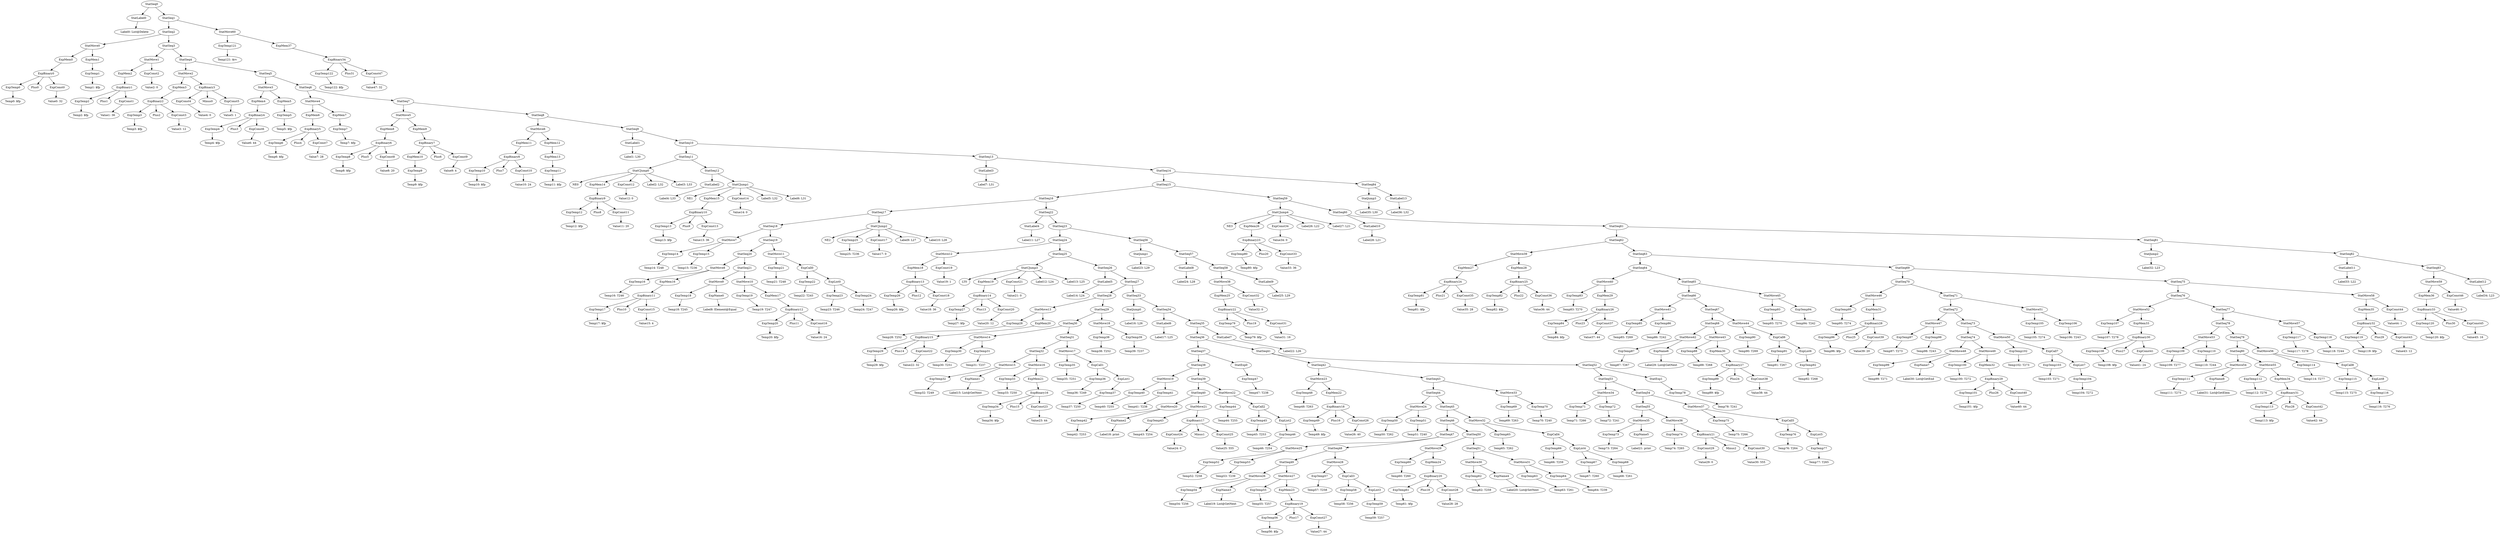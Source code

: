 digraph {
	ordering = out;
	ExpTemp122 -> "Temp122: $fp";
	StatMove60 -> ExpTemp121;
	StatMove60 -> ExpMem37;
	ExpTemp121 -> "Temp121: $rv";
	StatSeq1 -> StatSeq2;
	StatSeq1 -> StatMove60;
	StatLabel13 -> "Label36: L32";
	StatSeq84 -> StatJump3;
	StatSeq84 -> StatLabel13;
	StatJump3 -> "Label35: L30";
	StatSeq14 -> StatSeq15;
	StatSeq14 -> StatSeq84;
	StatLabel12 -> "Label34: L23";
	ExpConst46 -> "Value46: 0";
	StatMove59 -> ExpMem36;
	StatMove59 -> ExpConst46;
	ExpMem36 -> ExpBinary33;
	ExpConst45 -> "Value45: 16";
	ExpBinary33 -> ExpTemp120;
	ExpBinary33 -> Plus30;
	ExpBinary33 -> ExpConst45;
	ExpTemp120 -> "Temp120: $fp";
	StatSeq81 -> StatJump2;
	StatSeq81 -> StatSeq82;
	StatJump2 -> "Label32: L23";
	ExpConst44 -> "Value44: 1";
	ExpBinary32 -> ExpTemp119;
	ExpBinary32 -> Plus29;
	ExpBinary32 -> ExpConst43;
	ExpTemp119 -> "Temp119: $fp";
	ExpTemp118 -> "Temp118: T244";
	StatMove57 -> ExpTemp117;
	StatMove57 -> ExpTemp118;
	StatSeq36 -> StatSeq37;
	StatSeq36 -> StatSeq41;
	StatMove26 -> ExpTemp54;
	StatMove26 -> ExpName3;
	StatSeq72 -> StatMove47;
	StatSeq72 -> StatSeq73;
	StatMove21 -> ExpTemp43;
	StatMove21 -> ExpBinary17;
	ExpMem27 -> ExpBinary24;
	ExpName2 -> "Label18: print";
	StatMove20 -> ExpTemp42;
	StatMove20 -> ExpName2;
	ExpMem37 -> ExpBinary34;
	ExpTemp44 -> "Temp44: T255";
	StatMove11 -> ExpTemp21;
	StatMove11 -> ExpCall0;
	StatJump0 -> "Label16: L26";
	ExpTemp111 -> "Temp111: T275";
	StatMove18 -> ExpTemp38;
	StatMove18 -> ExpTemp39;
	ExpBinary34 -> ExpTemp122;
	ExpBinary34 -> Plus31;
	ExpBinary34 -> ExpConst47;
	StatSeq68 -> StatMove42;
	StatSeq68 -> StatMove43;
	StatSeq63 -> StatSeq64;
	StatSeq63 -> StatSeq69;
	ExpName6 -> "Label29: List@GetNext";
	StatSeq29 -> StatSeq30;
	StatSeq29 -> StatMove18;
	ExpConst20 -> "Value20: 12";
	ExpTemp38 -> "Temp38: T252";
	ExpTemp69 -> "Temp69: T263";
	ExpMem19 -> ExpBinary14;
	ExpTemp36 -> "Temp36: T249";
	ExpMem0 -> ExpBinary0;
	StatSeq4 -> StatMove2;
	StatSeq4 -> StatSeq5;
	ExpTemp34 -> "Temp34: $fp";
	ExpName1 -> "Label15: List@GetNext";
	ExpMem11 -> ExpBinary8;
	StatMove14 -> ExpTemp30;
	StatMove14 -> ExpTemp31;
	StatSeq75 -> StatSeq76;
	StatSeq75 -> StatMove58;
	ExpTemp30 -> "Temp30: T251";
	StatSeq28 -> StatMove13;
	StatSeq28 -> StatSeq29;
	ExpMem20 -> ExpBinary15;
	ExpTemp40 -> "Temp40: T255";
	ExpBinary3 -> ExpConst4;
	ExpBinary3 -> Minus0;
	ExpBinary3 -> ExpConst5;
	ExpTemp67 -> "Temp67: T260";
	StatSeq34 -> StatLabel6;
	StatSeq34 -> StatSeq35;
	StatSeq65 -> StatSeq66;
	StatSeq65 -> StatMove45;
	ExpCall2 -> ExpTemp45;
	ExpCall2 -> ExpList2;
	ExpBinary15 -> ExpTemp29;
	ExpBinary15 -> Plus14;
	ExpBinary15 -> ExpConst22;
	ExpTemp49 -> "Temp49: $fp";
	ExpTemp27 -> "Temp27: $fp";
	ExpTemp89 -> "Temp89: $fp";
	ExpTemp46 -> "Temp46: T254";
	ExpMem7 -> ExpTemp7;
	ExpConst13 -> "Value13: 36";
	StatCJump3 -> LT0;
	StatCJump3 -> ExpMem19;
	StatCJump3 -> ExpConst21;
	StatCJump3 -> "Label12: L24";
	StatCJump3 -> "Label13: L25";
	ExpTemp55 -> "Temp55: T257";
	ExpBinary21 -> ExpConst29;
	ExpBinary21 -> Minus2;
	ExpBinary21 -> ExpConst30;
	StatSeq25 -> StatCJump3;
	StatSeq25 -> StatSeq26;
	StatSeq24 -> StatMove12;
	StatSeq24 -> StatSeq25;
	ExpMem35 -> ExpBinary32;
	StatSeq46 -> StatSeq47;
	StatSeq46 -> StatSeq50;
	ExpMem18 -> ExpBinary13;
	StatSeq40 -> StatMove20;
	StatSeq40 -> StatMove21;
	ExpTemp41 -> "Temp41: T238";
	StatMove39 -> ExpMem27;
	StatMove39 -> ExpMem28;
	ExpTemp93 -> "Temp93: T270";
	ExpTemp26 -> "Temp26: $fp";
	StatSeq22 -> StatLabel4;
	StatSeq22 -> StatSeq23;
	StatSeq19 -> StatSeq20;
	StatSeq19 -> StatMove11;
	StatLabel4 -> "Label11: L27";
	ExpConst17 -> "Value17: 0";
	StatSeq61 -> StatSeq62;
	StatSeq61 -> StatSeq81;
	StatMove51 -> ExpTemp105;
	StatMove51 -> ExpTemp106;
	ExpTemp25 -> "Temp25: T236";
	ExpTemp24 -> "Temp24: T247";
	ExpTemp42 -> "Temp42: T253";
	ExpTemp31 -> "Temp31: T237";
	StatSeq27 -> StatSeq28;
	StatSeq27 -> StatSeq33;
	ExpList5 -> ExpTemp77;
	ExpTemp3 -> "Temp3: $fp";
	ExpBinary18 -> ExpTemp49;
	ExpBinary18 -> Plus16;
	ExpBinary18 -> ExpConst26;
	StatLabel8 -> "Label24: L28";
	ExpCall0 -> ExpTemp22;
	ExpCall0 -> ExpList0;
	ExpList2 -> ExpTemp46;
	StatSeq69 -> StatSeq70;
	StatSeq69 -> StatSeq75;
	ExpConst43 -> "Value43: 12";
	StatSeq32 -> StatMove15;
	StatSeq32 -> StatMove16;
	ExpTemp28 -> "Temp28: T252";
	ExpBinary20 -> ExpTemp61;
	ExpBinary20 -> Plus18;
	ExpBinary20 -> ExpConst28;
	ExpConst21 -> "Value21: 0";
	ExpTemp22 -> "Temp22: T245";
	StatMove27 -> ExpTemp55;
	StatMove27 -> ExpMem23;
	ExpTemp21 -> "Temp21: T248";
	ExpConst7 -> "Value7: 28";
	ExpCall1 -> ExpTemp36;
	ExpCall1 -> ExpList1;
	ExpMem17 -> ExpBinary12;
	ExpConst16 -> "Value16: 24";
	StatSeq37 -> StatSeq38;
	StatSeq37 -> StatExp0;
	ExpMem6 -> ExpBinary5;
	ExpConst18 -> "Value18: 36";
	ExpConst26 -> "Value26: 40";
	ExpBinary12 -> ExpTemp20;
	ExpBinary12 -> Plus11;
	ExpBinary12 -> ExpConst16;
	StatMove6 -> ExpMem11;
	StatMove6 -> ExpMem12;
	StatMove10 -> ExpTemp19;
	StatMove10 -> ExpMem17;
	ExpMem4 -> ExpBinary4;
	StatSeq21 -> StatMove9;
	StatSeq21 -> StatMove10;
	ExpConst4 -> "Value4: 0";
	ExpBinary5 -> ExpTemp6;
	ExpBinary5 -> Plus4;
	ExpBinary5 -> ExpConst7;
	StatLabel11 -> "Label33: L22";
	ExpBinary7 -> ExpMem10;
	ExpBinary7 -> Plus6;
	ExpBinary7 -> ExpConst9;
	StatMove22 -> ExpTemp44;
	StatMove22 -> ExpCall2;
	ExpConst5 -> "Value5: 1";
	ExpBinary8 -> ExpTemp10;
	ExpBinary8 -> Plus7;
	ExpBinary8 -> ExpConst10;
	StatLabel0 -> "Label0: List@Delete";
	StatMove45 -> ExpTemp93;
	StatMove45 -> ExpTemp94;
	ExpTemp43 -> "Temp43: T254";
	ExpTemp7 -> "Temp7: $fp";
	ExpTemp0 -> "Temp0: $fp";
	StatMove19 -> ExpTemp40;
	StatMove19 -> ExpTemp41;
	ExpTemp61 -> "Temp61: $fp";
	StatLabel5 -> "Label14: L24";
	ExpTemp4 -> "Temp4: $fp";
	StatSeq12 -> StatLabel2;
	StatSeq12 -> StatCJump1;
	StatExp0 -> ExpTemp47;
	ExpTemp2 -> "Temp2: $fp";
	StatSeq20 -> StatMove8;
	StatSeq20 -> StatSeq21;
	StatMove50 -> ExpTemp102;
	StatMove50 -> ExpCall7;
	StatSeq64 -> StatMove40;
	StatSeq64 -> StatSeq65;
	ExpTemp97 -> "Temp97: T273";
	ExpTemp58 -> "Temp58: T256";
	StatSeq2 -> StatMove0;
	StatSeq2 -> StatSeq3;
	StatCJump2 -> NE2;
	StatCJump2 -> ExpTemp25;
	StatCJump2 -> ExpConst17;
	StatCJump2 -> "Label9: L27";
	StatCJump2 -> "Label10: L28";
	ExpTemp16 -> "Temp16: T246";
	ExpBinary1 -> ExpTemp2;
	ExpBinary1 -> Plus1;
	ExpBinary1 -> ExpConst1;
	ExpTemp117 -> "Temp117: T278";
	StatSeq39 -> StatSeq40;
	StatSeq39 -> StatMove22;
	ExpMem3 -> ExpBinary2;
	StatSeq52 -> StatSeq53;
	StatSeq52 -> StatExp1;
	StatSeq30 -> StatMove14;
	StatSeq30 -> StatSeq31;
	StatSeq17 -> StatSeq18;
	StatSeq17 -> StatCJump2;
	ExpTemp19 -> "Temp19: T247";
	ExpBinary16 -> ExpTemp34;
	ExpBinary16 -> Plus15;
	ExpBinary16 -> ExpConst23;
	ExpTemp53 -> "Temp53: T239";
	ExpMem5 -> ExpTemp5;
	ExpMem22 -> ExpBinary18;
	StatSeq44 -> StatMove24;
	StatSeq44 -> StatSeq45;
	StatMove3 -> ExpMem4;
	StatMove3 -> ExpMem5;
	ExpBinary2 -> ExpTemp3;
	ExpBinary2 -> Plus2;
	ExpBinary2 -> ExpConst3;
	ExpMem16 -> ExpBinary11;
	ExpTemp57 -> "Temp57: T258";
	StatSeq55 -> StatMove35;
	StatSeq55 -> StatMove36;
	ExpTemp35 -> "Temp35: T251";
	ExpBinary4 -> ExpTemp4;
	ExpBinary4 -> Plus3;
	ExpBinary4 -> ExpConst6;
	ExpTemp1 -> "Temp1: $fp";
	StatMove55 -> ExpTemp112;
	StatMove55 -> ExpMem34;
	ExpMem21 -> ExpBinary16;
	StatSeq38 -> StatMove19;
	StatSeq38 -> StatSeq39;
	ExpConst23 -> "Value23: 44";
	StatSeq31 -> StatSeq32;
	StatSeq31 -> StatMove17;
	ExpMem14 -> ExpBinary9;
	ExpTemp11 -> "Temp11: $fp";
	StatMove17 -> ExpTemp35;
	StatMove17 -> ExpCall1;
	ExpMem1 -> ExpTemp1;
	ExpConst42 -> "Value42: 44";
	ExpMem8 -> ExpBinary6;
	ExpConst2 -> "Value2: 0";
	StatSeq8 -> StatMove6;
	StatSeq8 -> StatSeq9;
	StatMove15 -> ExpTemp32;
	StatMove15 -> ExpName1;
	ExpTemp72 -> "Temp72: T241";
	ExpConst24 -> "Value24: 0";
	StatSeq67 -> StatSeq68;
	StatSeq67 -> StatMove44;
	StatSeq41 -> StatSeq42;
	StatSeq41 -> StatSeq52;
	StatSeq3 -> StatMove1;
	StatSeq3 -> StatSeq4;
	ExpConst15 -> "Value15: 4";
	ExpConst0 -> "Value0: 32";
	StatSeq54 -> StatSeq55;
	StatSeq54 -> StatMove37;
	ExpTemp33 -> "Temp33: T250";
	ExpBinary22 -> ExpTemp79;
	ExpBinary22 -> Plus19;
	ExpBinary22 -> ExpConst31;
	ExpTemp100 -> "Temp100: T272";
	ExpMem2 -> ExpBinary1;
	StatSeq11 -> StatCJump0;
	StatSeq11 -> StatSeq12;
	StatSeq42 -> StatMove23;
	StatSeq42 -> StatSeq43;
	ExpConst47 -> "Value47: 32";
	StatLabel6 -> "Label17: L25";
	ExpTemp14 -> "Temp14: T248";
	ExpTemp76 -> "Temp76: T264";
	ExpTemp12 -> "Temp12: $fp";
	StatSeq33 -> StatJump0;
	StatSeq33 -> StatSeq34;
	StatSeq15 -> StatSeq16;
	StatSeq15 -> StatSeq59;
	ExpTemp9 -> "Temp9: $fp";
	ExpList1 -> ExpTemp37;
	ExpBinary11 -> ExpTemp17;
	ExpBinary11 -> Plus10;
	ExpBinary11 -> ExpConst15;
	ExpBinary0 -> ExpTemp0;
	ExpBinary0 -> Plus0;
	ExpBinary0 -> ExpConst0;
	ExpBinary13 -> ExpTemp26;
	ExpBinary13 -> Plus12;
	ExpBinary13 -> ExpConst18;
	StatMove2 -> ExpMem3;
	StatMove2 -> ExpBinary3;
	ExpMem28 -> ExpBinary25;
	ExpConst41 -> "Value41: 24";
	ExpMem15 -> ExpBinary10;
	ExpTemp8 -> "Temp8: $fp";
	ExpConst11 -> "Value11: 20";
	ExpTemp80 -> "Temp80: $fp";
	StatMove54 -> ExpTemp111;
	StatMove54 -> ExpName8;
	ExpConst12 -> "Value12: 0";
	ExpTemp18 -> "Temp18: T245";
	ExpTemp109 -> "Temp109: T277";
	StatSeq5 -> StatMove3;
	StatSeq5 -> StatSeq6;
	ExpConst36 -> "Value36: 44";
	ExpBinary17 -> ExpConst24;
	ExpBinary17 -> Minus1;
	ExpBinary17 -> ExpConst25;
	StatMove1 -> ExpMem2;
	StatMove1 -> ExpConst2;
	ExpBinary27 -> ExpTemp89;
	ExpBinary27 -> Plus24;
	ExpBinary27 -> ExpConst38;
	StatCJump4 -> NE3;
	StatCJump4 -> ExpMem26;
	StatCJump4 -> ExpConst34;
	StatCJump4 -> "Label26: L22";
	StatCJump4 -> "Label27: L21";
	StatSeq18 -> StatMove7;
	StatSeq18 -> StatSeq19;
	ExpBinary6 -> ExpTemp8;
	ExpBinary6 -> Plus5;
	ExpBinary6 -> ExpConst8;
	ExpTemp112 -> "Temp112: T276";
	ExpTemp17 -> "Temp17: $fp";
	ExpBinary9 -> ExpTemp12;
	ExpBinary9 -> Plus8;
	ExpBinary9 -> ExpConst11;
	ExpBinary24 -> ExpTemp81;
	ExpBinary24 -> Plus21;
	ExpBinary24 -> ExpConst35;
	StatSeq7 -> StatMove5;
	StatSeq7 -> StatSeq8;
	ExpMem10 -> ExpTemp9;
	ExpTemp48 -> "Temp48: T263";
	StatMove9 -> ExpTemp18;
	StatMove9 -> ExpName0;
	ExpConst1 -> "Value1: 36";
	StatMove4 -> ExpMem6;
	StatMove4 -> ExpMem7;
	ExpBinary23 -> ExpTemp80;
	ExpBinary23 -> Plus20;
	ExpBinary23 -> ExpConst33;
	ExpMem12 -> ExpMem13;
	StatSeq9 -> StatLabel1;
	StatSeq9 -> StatSeq10;
	ExpTemp81 -> "Temp81: $fp";
	ExpTemp20 -> "Temp20: $fp";
	ExpConst8 -> "Value8: 20";
	ExpName0 -> "Label8: Element@Equal";
	ExpTemp77 -> "Temp77: T265";
	ExpBinary31 -> ExpTemp113;
	ExpBinary31 -> Plus28;
	ExpBinary31 -> ExpConst42;
	ExpConst9 -> "Value9: 4";
	ExpConst3 -> "Value3: 12";
	StatSeq16 -> StatSeq17;
	StatSeq16 -> StatSeq22;
	ExpConst14 -> "Value14: 0";
	StatLabel2 -> "Label4: L33";
	ExpConst10 -> "Value10: 24";
	ExpTemp32 -> "Temp32: T249";
	ExpConst25 -> "Value25: 555";
	ExpTemp101 -> "Temp101: $fp";
	StatSeq77 -> StatSeq78;
	StatSeq77 -> StatMove57;
	StatCJump1 -> NE1;
	StatCJump1 -> ExpMem15;
	StatCJump1 -> ExpConst14;
	StatCJump1 -> "Label5: L32";
	StatCJump1 -> "Label6: L31";
	ExpConst34 -> "Value34: 0";
	ExpTemp13 -> "Temp13: $fp";
	StatMove13 -> ExpTemp28;
	StatMove13 -> ExpMem20;
	StatSeq10 -> StatSeq11;
	StatSeq10 -> StatSeq13;
	StatMove0 -> ExpMem0;
	StatMove0 -> ExpMem1;
	ExpConst19 -> "Value19: 1";
	ExpTemp99 -> "Temp99: T271";
	ExpTemp15 -> "Temp15: T236";
	StatMove12 -> ExpMem18;
	StatMove12 -> ExpConst19;
	ExpTemp23 -> "Temp23: T246";
	StatMove8 -> ExpTemp16;
	StatMove8 -> ExpMem16;
	StatSeq13 -> StatLabel3;
	StatSeq13 -> StatSeq14;
	ExpTemp45 -> "Temp45: T253";
	ExpTemp114 -> "Temp114: T277";
	ExpTemp50 -> "Temp50: T262";
	StatMove48 -> ExpTemp99;
	StatMove48 -> ExpName7;
	StatMove25 -> ExpTemp52;
	StatMove25 -> ExpTemp53;
	StatSeq47 -> StatMove25;
	StatSeq47 -> StatSeq48;
	ExpTemp82 -> "Temp82: $fp";
	ExpMem13 -> ExpTemp11;
	ExpName3 -> "Label19: List@GetNext";
	StatSeq6 -> StatMove4;
	StatSeq6 -> StatSeq7;
	ExpList6 -> ExpTemp92;
	StatMove23 -> ExpTemp48;
	StatMove23 -> ExpMem22;
	StatSeq49 -> StatMove26;
	StatSeq49 -> StatMove27;
	ExpTemp56 -> "Temp56: $fp";
	ExpBinary19 -> ExpTemp56;
	ExpBinary19 -> Plus17;
	ExpBinary19 -> ExpConst27;
	ExpConst27 -> "Value27: 44";
	ExpMem9 -> ExpBinary7;
	ExpMem23 -> ExpBinary19;
	ExpBinary25 -> ExpTemp82;
	ExpBinary25 -> Plus22;
	ExpBinary25 -> ExpConst36;
	StatSeq48 -> StatSeq49;
	StatSeq48 -> StatMove28;
	ExpTemp78 -> "Temp78: T241";
	StatMove28 -> ExpTemp57;
	StatMove28 -> ExpCall3;
	StatMove34 -> ExpTemp71;
	StatMove34 -> ExpTemp72;
	ExpTemp60 -> "Temp60: T260";
	ExpMem32 -> ExpBinary29;
	StatMove29 -> ExpTemp60;
	StatMove29 -> ExpMem24;
	ExpTemp5 -> "Temp5: $fp";
	ExpMem24 -> ExpBinary20;
	ExpTemp64 -> "Temp64: T239";
	StatSeq83 -> StatMove59;
	StatSeq83 -> StatLabel12;
	StatSeq50 -> StatMove29;
	StatSeq50 -> StatSeq51;
	ExpList0 -> ExpTemp23;
	ExpList0 -> ExpTemp24;
	ExpTemp62 -> "Temp62: T259";
	ExpBinary10 -> ExpTemp13;
	ExpBinary10 -> Plus9;
	ExpBinary10 -> ExpConst13;
	StatMove30 -> ExpTemp62;
	StatMove30 -> ExpName4;
	StatSeq26 -> StatLabel5;
	StatSeq26 -> StatSeq27;
	ExpName4 -> "Label20: List@SetNext";
	StatSeq51 -> StatMove30;
	StatSeq51 -> StatMove31;
	StatMove41 -> ExpTemp85;
	StatMove41 -> ExpTemp86;
	ExpTemp105 -> "Temp105: T274";
	ExpTemp63 -> "Temp63: T261";
	StatMove7 -> ExpTemp14;
	StatMove7 -> ExpTemp15;
	ExpList7 -> ExpTemp104;
	StatMove31 -> ExpTemp63;
	StatMove31 -> ExpTemp64;
	StatLabel1 -> "Label1: L30";
	StatSeq45 -> StatSeq46;
	StatSeq45 -> StatMove32;
	ExpConst33 -> "Value33: 36";
	ExpTemp65 -> "Temp65: T262";
	ExpTemp66 -> "Temp66: T259";
	StatMove40 -> ExpTemp83;
	StatMove40 -> ExpMem29;
	ExpTemp47 -> "Temp47: T238";
	ExpList4 -> ExpTemp67;
	ExpList4 -> ExpTemp68;
	ExpList3 -> ExpTemp59;
	ExpTemp68 -> "Temp68: T261";
	StatSeq80 -> StatMove54;
	StatSeq80 -> StatMove55;
	StatSeq43 -> StatSeq44;
	StatSeq43 -> StatMove33;
	StatMove36 -> ExpTemp74;
	StatMove36 -> ExpBinary21;
	StatMove33 -> ExpTemp69;
	StatMove33 -> ExpTemp70;
	ExpTemp70 -> "Temp70: T240";
	ExpTemp71 -> "Temp71: T266";
	ExpTemp29 -> "Temp29: $fp";
	StatSeq53 -> StatMove34;
	StatSeq53 -> StatSeq54;
	ExpTemp73 -> "Temp73: T264";
	StatLabel7 -> "Label22: L26";
	ExpTemp94 -> "Temp94: T242";
	StatMove35 -> ExpTemp73;
	StatMove35 -> ExpName5;
	ExpBinary26 -> ExpTemp84;
	ExpBinary26 -> Plus23;
	ExpBinary26 -> ExpConst37;
	ExpName5 -> "Label21: print";
	StatMove24 -> ExpTemp50;
	StatMove24 -> ExpTemp51;
	ExpTemp106 -> "Temp106: T243";
	ExpConst29 -> "Value29: 0";
	ExpConst30 -> "Value30: 555";
	ExpList8 -> ExpTemp116;
	StatMove37 -> ExpTemp75;
	StatMove37 -> ExpCall5;
	ExpCall5 -> ExpTemp76;
	ExpCall5 -> ExpList5;
	ExpTemp107 -> "Temp107: T278";
	StatExp1 -> ExpTemp78;
	ExpTemp85 -> "Temp85: T269";
	StatSeq35 -> StatSeq36;
	StatSeq35 -> StatLabel7;
	StatSeq23 -> StatSeq24;
	StatSeq23 -> StatSeq56;
	ExpName8 -> "Label31: List@GetElem";
	StatJump1 -> "Label23: L29";
	StatSeq56 -> StatJump1;
	StatSeq56 -> StatSeq57;
	ExpCall3 -> ExpTemp58;
	ExpCall3 -> ExpList3;
	StatSeq57 -> StatLabel8;
	StatSeq57 -> StatSeq58;
	ExpBinary14 -> ExpTemp27;
	ExpBinary14 -> Plus13;
	ExpBinary14 -> ExpConst20;
	ExpTemp79 -> "Temp79: $fp";
	ExpTemp86 -> "Temp86: T242";
	StatSeq0 -> StatLabel0;
	StatSeq0 -> StatSeq1;
	ExpConst31 -> "Value31: 16";
	ExpMem25 -> ExpBinary22;
	ExpTemp39 -> "Temp39: T237";
	StatMove38 -> ExpMem25;
	StatMove38 -> ExpConst32;
	ExpTemp51 -> "Temp51: T240";
	ExpTemp95 -> "Temp95: T274";
	ExpConst32 -> "Value32: 0";
	ExpTemp10 -> "Temp10: $fp";
	StatSeq58 -> StatMove38;
	StatSeq58 -> StatLabel9;
	ExpTemp87 -> "Temp87: T267";
	ExpTemp116 -> "Temp116: T276";
	ExpTemp59 -> "Temp59: T257";
	StatMove53 -> ExpTemp109;
	StatMove53 -> ExpTemp110;
	StatLabel9 -> "Label25: L29";
	ExpBinary29 -> ExpTemp101;
	ExpBinary29 -> Plus26;
	ExpBinary29 -> ExpConst40;
	ExpMem26 -> ExpBinary23;
	StatSeq59 -> StatCJump4;
	StatSeq59 -> StatSeq60;
	StatMove52 -> ExpTemp107;
	StatMove52 -> ExpMem33;
	StatLabel10 -> "Label28: L21";
	StatMove16 -> ExpTemp33;
	StatMove16 -> ExpMem21;
	StatSeq60 -> StatLabel10;
	StatSeq60 -> StatSeq61;
	ExpConst35 -> "Value35: 28";
	StatSeq62 -> StatMove39;
	StatSeq62 -> StatSeq63;
	ExpTemp83 -> "Temp83: T270";
	ExpTemp84 -> "Temp84: $fp";
	ExpConst22 -> "Value22: 32";
	ExpConst37 -> "Value37: 44";
	ExpMem29 -> ExpBinary26;
	StatSeq66 -> StatMove41;
	StatSeq66 -> StatSeq67;
	StatMove42 -> ExpTemp87;
	StatMove42 -> ExpName6;
	ExpTemp88 -> "Temp88: T268";
	StatMove43 -> ExpTemp88;
	StatMove43 -> ExpMem30;
	StatSeq82 -> StatLabel11;
	StatSeq82 -> StatSeq83;
	ExpConst38 -> "Value38: 44";
	ExpMem30 -> ExpBinary27;
	ExpTemp103 -> "Temp103: T271";
	ExpTemp90 -> "Temp90: T269";
	ExpTemp37 -> "Temp37: T250";
	ExpTemp52 -> "Temp52: T258";
	StatMove44 -> ExpTemp90;
	StatMove44 -> ExpCall6;
	ExpTemp91 -> "Temp91: T267";
	ExpTemp104 -> "Temp104: T272";
	ExpCall6 -> ExpTemp91;
	ExpCall6 -> ExpList6;
	ExpTemp92 -> "Temp92: T268";
	StatMove46 -> ExpTemp95;
	StatMove46 -> ExpMem31;
	ExpTemp96 -> "Temp96: $fp";
	StatMove5 -> ExpMem8;
	StatMove5 -> ExpMem9;
	ExpBinary28 -> ExpTemp96;
	ExpBinary28 -> Plus25;
	ExpBinary28 -> ExpConst39;
	ExpConst39 -> "Value39: 20";
	ExpMem31 -> ExpBinary28;
	StatSeq70 -> StatMove46;
	StatSeq70 -> StatSeq71;
	StatMove47 -> ExpTemp97;
	StatMove47 -> ExpTemp98;
	ExpTemp98 -> "Temp98: T243";
	ExpName7 -> "Label30: List@GetEnd";
	ExpTemp6 -> "Temp6: $fp";
	ExpTemp75 -> "Temp75: T266";
	StatSeq71 -> StatSeq72;
	StatSeq71 -> StatMove51;
	StatSeq74 -> StatMove48;
	StatSeq74 -> StatMove49;
	StatLabel3 -> "Label7: L31";
	ExpCall4 -> ExpTemp66;
	ExpCall4 -> ExpList4;
	StatMove49 -> ExpTemp100;
	StatMove49 -> ExpMem32;
	ExpConst40 -> "Value40: 44";
	StatSeq73 -> StatSeq74;
	StatSeq73 -> StatMove50;
	StatMove58 -> ExpMem35;
	StatMove58 -> ExpConst44;
	StatMove32 -> ExpTemp65;
	StatMove32 -> ExpCall4;
	ExpTemp102 -> "Temp102: T273";
	ExpCall7 -> ExpTemp103;
	ExpCall7 -> ExpList7;
	ExpTemp108 -> "Temp108: $fp";
	ExpTemp74 -> "Temp74: T265";
	ExpBinary30 -> ExpTemp108;
	ExpBinary30 -> Plus27;
	ExpBinary30 -> ExpConst41;
	ExpMem33 -> ExpBinary30;
	ExpTemp113 -> "Temp113: $fp";
	StatSeq76 -> StatMove52;
	StatSeq76 -> StatSeq77;
	ExpTemp110 -> "Temp110: T244";
	ExpConst28 -> "Value28: 28";
	StatCJump0 -> NE0;
	StatCJump0 -> ExpMem14;
	StatCJump0 -> ExpConst12;
	StatCJump0 -> "Label2: L32";
	StatCJump0 -> "Label3: L33";
	StatSeq78 -> StatMove53;
	StatSeq78 -> StatSeq79;
	ExpMem34 -> ExpBinary31;
	StatSeq79 -> StatSeq80;
	StatSeq79 -> StatMove56;
	StatMove56 -> ExpTemp114;
	StatMove56 -> ExpCall8;
	ExpTemp115 -> "Temp115: T275";
	ExpConst6 -> "Value6: 44";
	ExpTemp54 -> "Temp54: T256";
	ExpCall8 -> ExpTemp115;
	ExpCall8 -> ExpList8;
}

